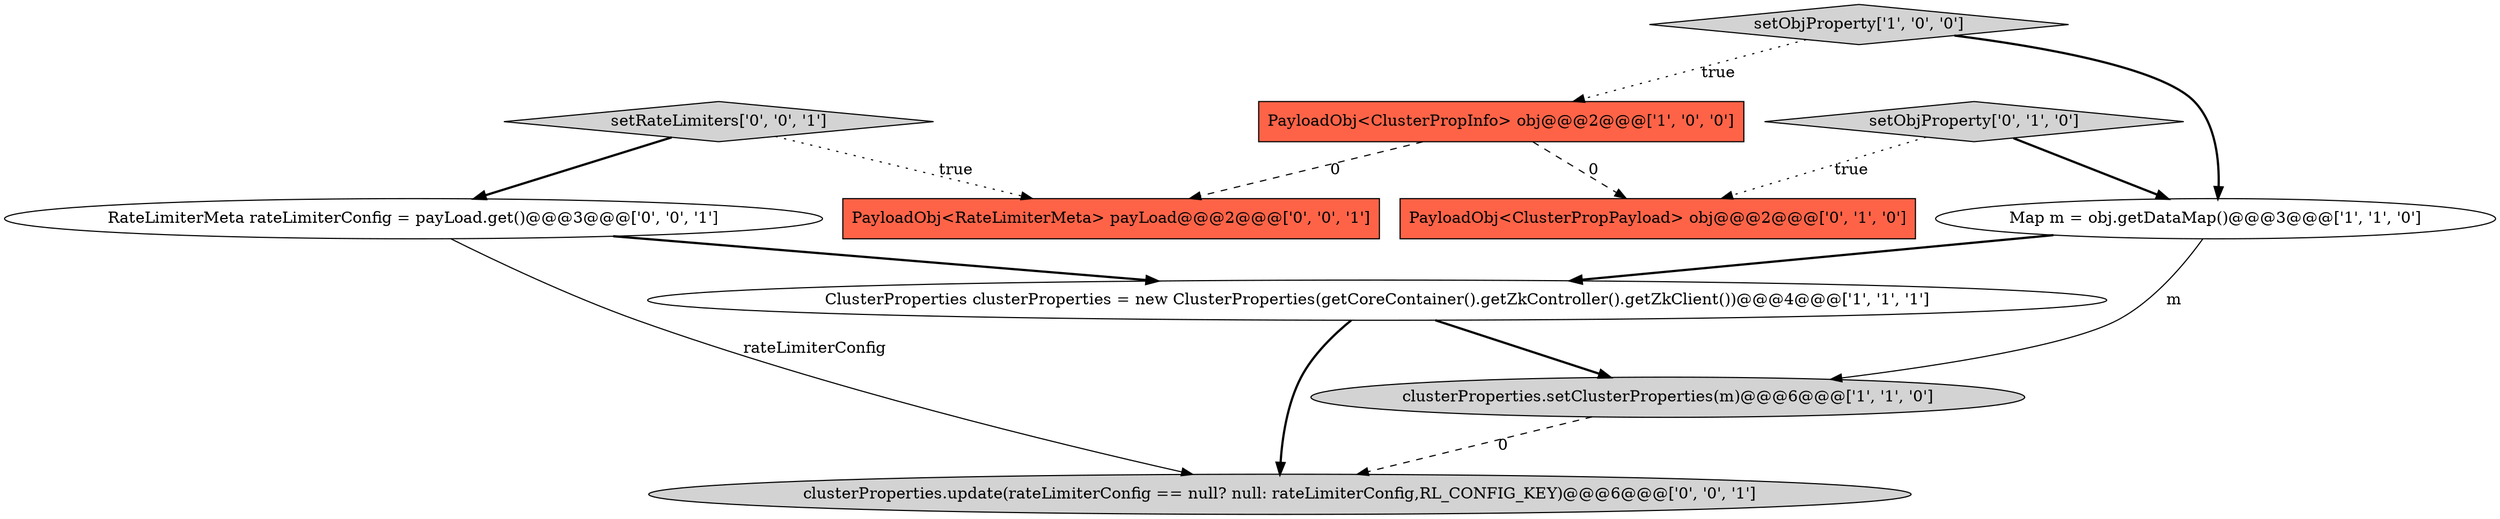 digraph {
3 [style = filled, label = "ClusterProperties clusterProperties = new ClusterProperties(getCoreContainer().getZkController().getZkClient())@@@4@@@['1', '1', '1']", fillcolor = white, shape = ellipse image = "AAA0AAABBB1BBB"];
2 [style = filled, label = "PayloadObj<ClusterPropInfo> obj@@@2@@@['1', '0', '0']", fillcolor = tomato, shape = box image = "AAA1AAABBB1BBB"];
4 [style = filled, label = "setObjProperty['1', '0', '0']", fillcolor = lightgray, shape = diamond image = "AAA0AAABBB1BBB"];
10 [style = filled, label = "setRateLimiters['0', '0', '1']", fillcolor = lightgray, shape = diamond image = "AAA0AAABBB3BBB"];
8 [style = filled, label = "PayloadObj<RateLimiterMeta> payLoad@@@2@@@['0', '0', '1']", fillcolor = tomato, shape = box image = "AAA0AAABBB3BBB"];
5 [style = filled, label = "setObjProperty['0', '1', '0']", fillcolor = lightgray, shape = diamond image = "AAA0AAABBB2BBB"];
6 [style = filled, label = "PayloadObj<ClusterPropPayload> obj@@@2@@@['0', '1', '0']", fillcolor = tomato, shape = box image = "AAA1AAABBB2BBB"];
9 [style = filled, label = "RateLimiterMeta rateLimiterConfig = payLoad.get()@@@3@@@['0', '0', '1']", fillcolor = white, shape = ellipse image = "AAA0AAABBB3BBB"];
1 [style = filled, label = "clusterProperties.setClusterProperties(m)@@@6@@@['1', '1', '0']", fillcolor = lightgray, shape = ellipse image = "AAA0AAABBB1BBB"];
0 [style = filled, label = "Map m = obj.getDataMap()@@@3@@@['1', '1', '0']", fillcolor = white, shape = ellipse image = "AAA0AAABBB1BBB"];
7 [style = filled, label = "clusterProperties.update(rateLimiterConfig == null? null: rateLimiterConfig,RL_CONFIG_KEY)@@@6@@@['0', '0', '1']", fillcolor = lightgray, shape = ellipse image = "AAA0AAABBB3BBB"];
0->3 [style = bold, label=""];
9->3 [style = bold, label=""];
5->6 [style = dotted, label="true"];
10->8 [style = dotted, label="true"];
9->7 [style = solid, label="rateLimiterConfig"];
10->9 [style = bold, label=""];
1->7 [style = dashed, label="0"];
5->0 [style = bold, label=""];
3->1 [style = bold, label=""];
3->7 [style = bold, label=""];
0->1 [style = solid, label="m"];
2->8 [style = dashed, label="0"];
4->2 [style = dotted, label="true"];
4->0 [style = bold, label=""];
2->6 [style = dashed, label="0"];
}
